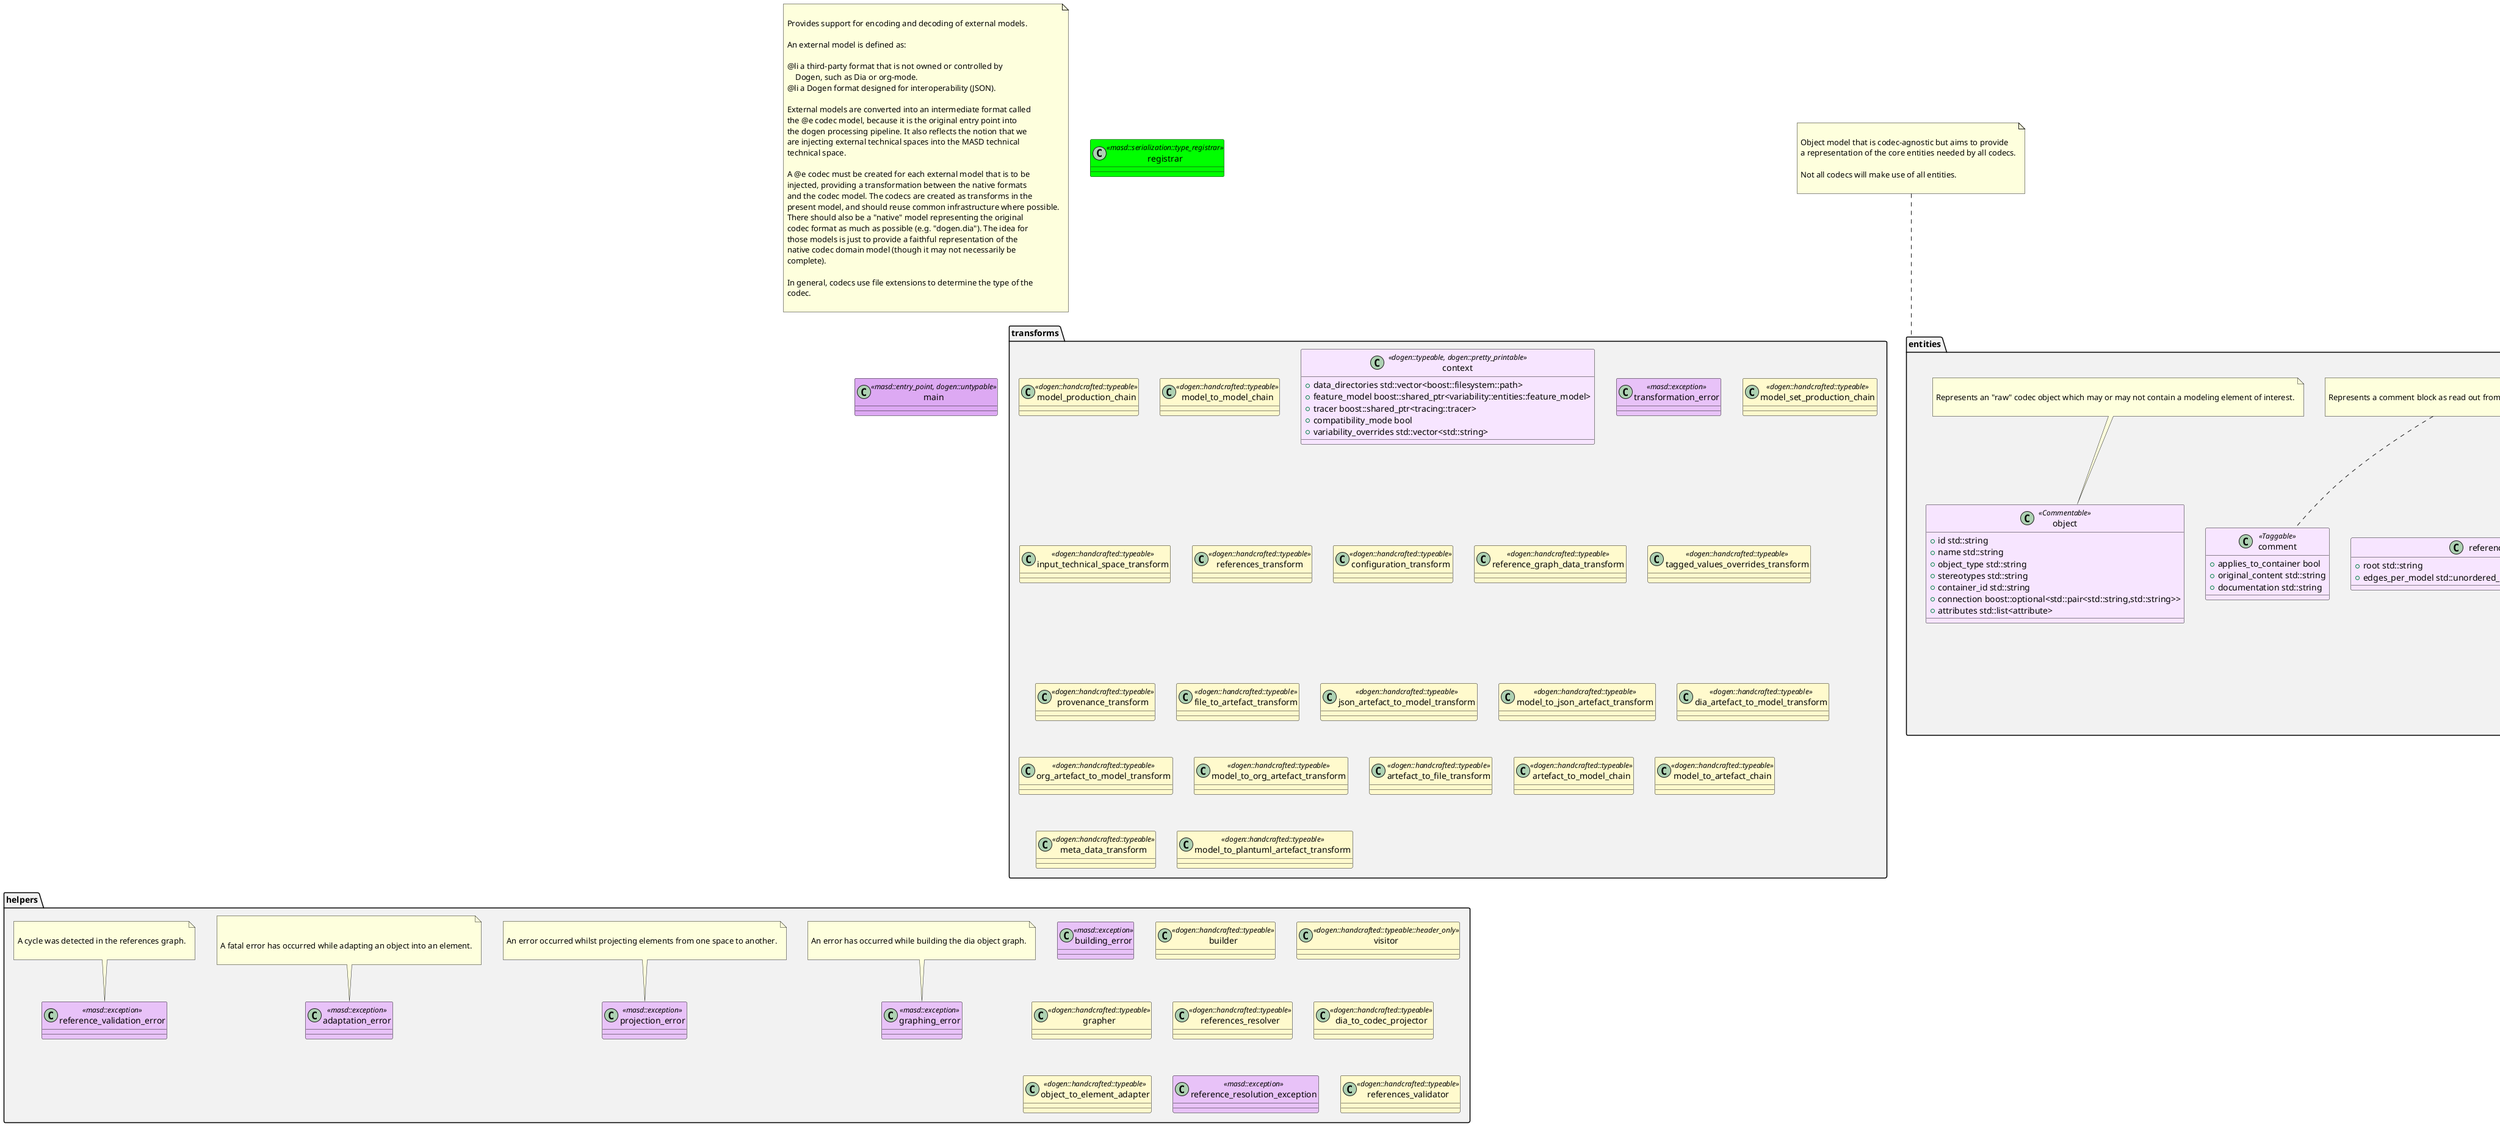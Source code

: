 @startuml
set namespaceSeparator ::
note as N1

Provides support for encoding and decoding of external models.

An external model is defined as:

@li a third-party format that is not owned or controlled by
    Dogen, such as Dia or org-mode.
@li a Dogen format designed for interoperability (JSON).

External models are converted into an intermediate format called
the @e codec model, because it is the original entry point into
the dogen processing pipeline. It also reflects the notion that we
are injecting external technical spaces into the MASD technical
technical space.

A @e codec must be created for each external model that is to be
injected, providing a transformation between the native formats
and the codec model. The codecs are created as transforms in the
present model, and should reuse common infrastructure where possible.
There should also be a "native" model representing the original
codec format as much as possible (e.g. "dogen.dia"). The idea for
those models is just to provide a faithful representation of the
native codec domain model (though it may not necessarily be
complete).

In general, codecs use file extensions to determine the type of the
codec.

end note

namespace transforms #F2F2F2 {
        class model_production_chain <<dogen::handcrafted::typeable>> #FFFACD {
        }

        class model_to_model_chain <<dogen::handcrafted::typeable>> #FFFACD {
        }

        class context <<dogen::typeable, dogen::pretty_printable>> #F7E5FF {
                +{field} data_directories std::vector<boost::filesystem::path>
                +{field} feature_model boost::shared_ptr<variability::entities::feature_model>
                +{field} tracer boost::shared_ptr<tracing::tracer>
                +{field} compatibility_mode bool
                +{field} variability_overrides std::vector<std::string>
        }

        class transformation_error <<masd::exception>> #E8C2F8 {
        }

        class model_set_production_chain <<dogen::handcrafted::typeable>> #FFFACD {
        }

        class input_technical_space_transform <<dogen::handcrafted::typeable>> #FFFACD {
        }

        class references_transform <<dogen::handcrafted::typeable>> #FFFACD {
        }

        class configuration_transform <<dogen::handcrafted::typeable>> #FFFACD {
        }

        class reference_graph_data_transform <<dogen::handcrafted::typeable>> #FFFACD {
        }

        class tagged_values_overrides_transform <<dogen::handcrafted::typeable>> #FFFACD {
        }

        class provenance_transform <<dogen::handcrafted::typeable>> #FFFACD {
        }

        class file_to_artefact_transform <<dogen::handcrafted::typeable>> #FFFACD {
        }

        class json_artefact_to_model_transform <<dogen::handcrafted::typeable>> #FFFACD {
        }

        class model_to_json_artefact_transform <<dogen::handcrafted::typeable>> #FFFACD {
        }

        class dia_artefact_to_model_transform <<dogen::handcrafted::typeable>> #FFFACD {
        }

        class org_artefact_to_model_transform <<dogen::handcrafted::typeable>> #FFFACD {
        }

        class model_to_org_artefact_transform <<dogen::handcrafted::typeable>> #FFFACD {
        }

        class artefact_to_file_transform <<dogen::handcrafted::typeable>> #FFFACD {
        }

        class artefact_to_model_chain <<dogen::handcrafted::typeable>> #FFFACD {
        }

        class model_to_artefact_chain <<dogen::handcrafted::typeable>> #FFFACD {
        }

        class meta_data_transform <<dogen::handcrafted::typeable>> #FFFACD {
        }

        class model_to_plantuml_artefact_transform <<dogen::handcrafted::typeable>> #FFFACD {
        }

}

namespace entities #F2F2F2 {
        class model <<Element>> #F7E5FF {
                +{field} elements std::list<element>
                +{field} input_technical_space std::string
                +{field} references std::list<std::string>
                +{field} processed_variability_overrides std::unordered_set<std::string>
        }

note top of  model

Represents an external model.

end note

        class element <<Element>> #F7E5FF {
                +{field} parents std::list<std::string>
                +{field} attributes std::list<attribute>
                +{field} fallback_element_type std::string
                +{field} can_be_primitive_underlier bool
                +{field} in_global_module bool
                +{field} can_be_enumeration_underlier bool
                +{field} is_default_enumeration_type bool
                +{field} is_associative_container bool
                +{field} is_floating_point bool
                +{field} containing_element_id identification::entities::codec_id
        }

note top of  element

Represents an element from an external model.

end note

        class attribute <<Element>> #F7E5FF {
                +{field} type std::string
                +{field} value std::string
        }

        class model_set #F7E5FF {
                +{field} target model
                +{field} references std::list<model>
                +{field} reference_graph_data reference_graph_data
        }

        class Taggable <<masd::object_template>> #E3B6F6 {
                +{field} tagged_values std::list<identification::entities::tagged_value>
        }

note top of  Taggable

Ability to contain tagged values.

end note

        class Stereotypable <<masd::object_template>> #E3B6F6 {
                +{field} stereotypes std::list<identification::entities::stereotype>
        }

note top of  Stereotypable

Ability to have stereotypes.

end note

        class Nameable <<masd::object_template>> #E3B6F6 {
                +{field} name identification::entities::name
        }

note top of  Nameable

Ability to have a name.

end note

        class Configurable <<masd::object_template>> #E3B6F6 {
                +{field} configuration boost::shared_ptr<variability::entities::configuration>
        }

note top of  Configurable

Ability to have meta-data associated.

end note

        class DeterminableOrigin <<masd::object_template>> #E3B6F6 {
                +{field} provenance identification::entities::codec_provenance
        }

note top of  DeterminableOrigin

Properties related to the origin of the modeling element.

end note

        class TaggableOverridable <<masd::object_template>> #E3B6F6 {
                +{field} tagged_values_overrides std::list<identification::entities::tagged_value>
        }

note top of  TaggableOverridable

Ability to contain tagged values.

end note

        class Commentable <<masd::object_template>> #E3B6F6 {
                +{field} comment comment
        }

note top of  Commentable

Has the ability to have an associated comment.

end note

        class Element <<masd::object_template>> #E3B6F6 {
        }

entities::Taggable <|-- entities::Element
entities::Stereotypable <|-- entities::Element
entities::Nameable <|-- entities::Element
entities::Configurable <|-- entities::Element
entities::DeterminableOrigin <|-- entities::Element
entities::TaggableOverridable <|-- entities::Element
entities::Commentable <|-- entities::Element
note top of  Element

Consolidates a number of related object templates.

end note

        class reference_graph_data #F7E5FF {
                +{field} root std::string
                +{field} edges_per_model std::unordered_map<std::string, std::list<std::string>>
        }

note top of  reference_graph_data

Contains all the data required to build the graph of references.

end note

        class comment <<Taggable>> #F7E5FF {
                +{field} applies_to_container bool
                +{field} original_content std::string
                +{field} documentation std::string
        }

note top of  comment

Represents a comment block as read out from the codec representation.

end note

        class object <<Commentable>> #F7E5FF {
                +{field} id std::string
                +{field} name std::string
                +{field} object_type std::string
                +{field} stereotypes std::string
                +{field} container_id std::string
                +{field} connection boost::optional<std::pair<std::string,std::string>>
                +{field} attributes std::list<attribute>
        }

note top of  object

Represents an "raw" codec object which may or may not contain a modeling element of interest.

end note

        class artefact #F7E5FF {
                +{field} path boost::filesystem::path
                +{field} codec_name std::string
                +{field} content std::string
        }

}

note top of  entities

Object model that is codec-agnostic but aims to provide
a representation of the core entities needed by all codecs.

Not all codecs will make use of all entities.

end note

namespace helpers #F2F2F2 {
        class building_error <<masd::exception>> #E8C2F8 {
        }

        class builder <<dogen::handcrafted::typeable>> #FFFACD {
        }

        class visitor <<dogen::handcrafted::typeable::header_only>> #FFFACD {
        }

        class grapher <<dogen::handcrafted::typeable>> #FFFACD {
        }

        class graphing_error <<masd::exception>> #E8C2F8 {
        }

note top of  graphing_error

An error has occurred while building the dia object graph.

end note

        class references_resolver <<dogen::handcrafted::typeable>> #FFFACD {
        }

        class dia_to_codec_projector <<dogen::handcrafted::typeable>> #FFFACD {
        }

        class projection_error <<masd::exception>> #E8C2F8 {
        }

note top of  projection_error

An error occurred whilst projecting elements from one space to another.

end note

        class object_to_element_adapter <<dogen::handcrafted::typeable>> #FFFACD {
        }

        class adaptation_error <<masd::exception>> #E8C2F8 {
        }

note top of  adaptation_error


A fatal error has occurred while adapting an object into an element.

end note

        class reference_resolution_exception <<masd::exception>> #E8C2F8 {
        }

        class references_validator <<dogen::handcrafted::typeable>> #FFFACD {
        }

        class reference_validation_error <<masd::exception>> #E8C2F8 {
        }

note top of  reference_validation_error

A cycle was detected in the references graph.

end note

}

namespace features #F2F2F2 {
        class input_technical_space <<masd::variability::feature_bundle>> #BAD7D7 {
                +{field} input_technical_space masd::variability::text
        }

note top of  input_technical_space

Feature bundle for the input technical space.

end note

        class reference <<masd::variability::feature_bundle>> #BAD7D7 {
                +{field} reference masd::variability::text_collection
        }

note top of  reference

Features related to model referencing.

end note

        class initializer <<masd::variability::initializer>> #A9CDCD {
        }

        class uml <<masd::variability::feature_bundle>> #BAD7D7 {
                +{field} dia.comment masd::variability::boolean
        }

note top of  uml

Features related to all UML injectors.

end note

        class meta_data <<masd::variability::feature_bundle>> #BAD7D7 {
                +{field} stereotypes masd::variability::comma_separated
                +{field} type masd::variability::text
                +{field} value masd::variability::text
                +{field} parent masd::variability::comma_separated
                +{field} can_be_primitive_underlier masd::variability::boolean
                +{field} in_global_module masd::variability::boolean
                +{field} can_be_enumeration_underlier masd::variability::boolean
                +{field} is_default_enumeration_type masd::variability::boolean
                +{field} is_associative_container masd::variability::boolean
                +{field} is_floating_point masd::variability::boolean
                +{field} preserve_original masd::variability::boolean
        }

note top of  meta_data

Assorted meta-data.

end note

}

note top of  features

Defines all of the features and feature groups used by
the codec model.

end note

class registrar <<masd::serialization::type_registrar>> #00FF00 {
}

class main <<masd::entry_point, dogen::untypable>> #DDA9F3 {
}

class CMakeLists <<masd::build::cmakelists, dogen::handcrafted::cmake>> #99CB99 {
}

note top of  CMakeLists


end note

@enduml

